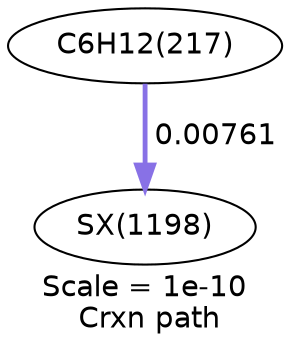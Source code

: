 digraph reaction_paths {
center=1;
s21 -> s67[fontname="Helvetica", style="setlinewidth(2.32)", arrowsize=1.16, color="0.7, 0.508, 0.9"
, label=" 0.00761"];
s21 [ fontname="Helvetica", label="C6H12(217)"];
s67 [ fontname="Helvetica", label="SX(1198)"];
 label = "Scale = 1e-10\l Crxn path";
 fontname = "Helvetica";
}

